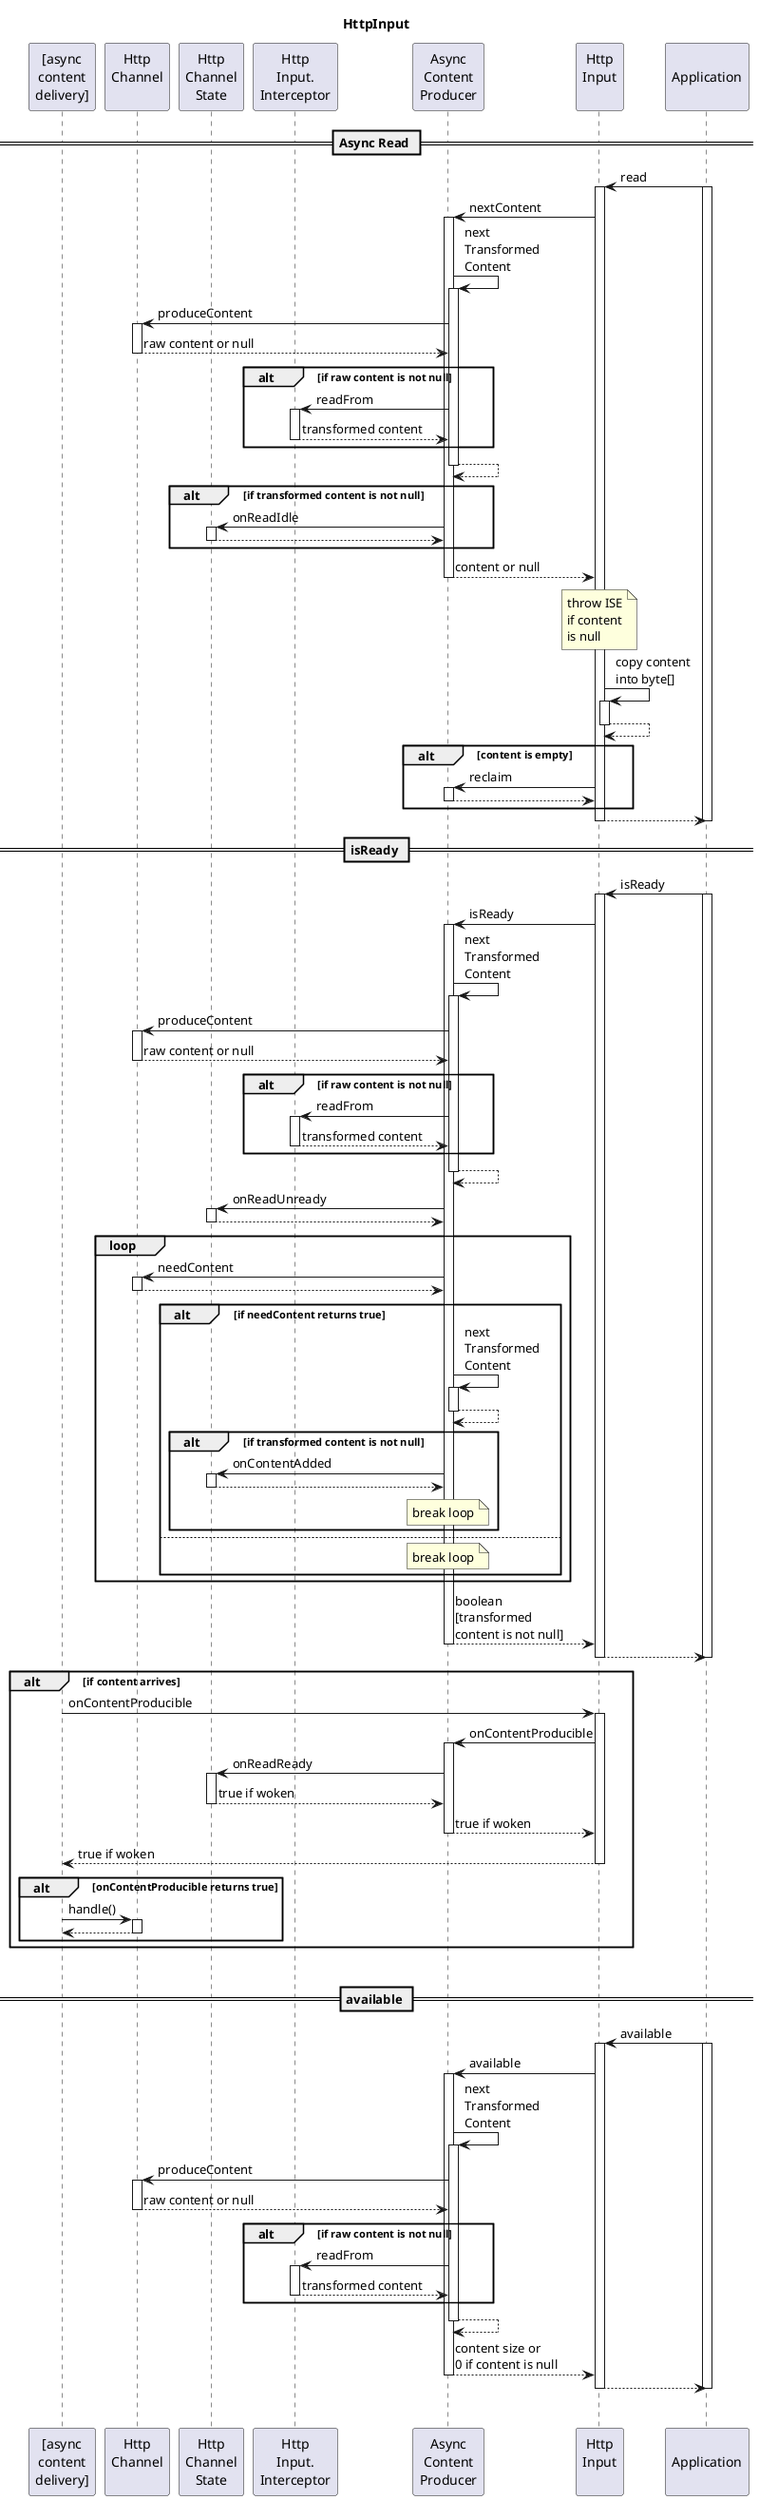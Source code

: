 @startuml
title "HttpInput"

participant AsyncContentDelivery as "[async\ncontent\ndelivery]"
participant HttpChannel as "Http\nChannel\n"
participant HttpChannelState as "Http\nChannel\nState"
participant HttpInputInterceptor as "Http\nInput.\nInterceptor"
participant AsyncContentProducer as "Async\nContent\nProducer"
participant HttpInput as "Http\nInput\n"
participant Application as "\nApplication\n"

autoactivate on

== Async Read ==

Application->HttpInput: read
activate Application
    HttpInput->AsyncContentProducer: nextContent
        AsyncContentProducer->AsyncContentProducer: next\nTransformed\nContent
            AsyncContentProducer->HttpChannel: produceContent
            return raw content or null
            alt if raw content is not null
                AsyncContentProducer->HttpInputInterceptor: readFrom
                return transformed content
            end 
        return
        alt if transformed content is not null
            AsyncContentProducer->HttpChannelState: onReadIdle
            return
        end
    return content or null
    note over HttpInput
        throw ISE
        if content
        is null
    end note
    HttpInput->HttpInput: copy content\ninto byte[]
    return
    alt content is empty
        HttpInput->AsyncContentProducer: reclaim
        return
    end
return
deactivate Application

== isReady ==

Application->HttpInput: isReady
activate Application
    HttpInput->AsyncContentProducer: isReady
        AsyncContentProducer->AsyncContentProducer: next\nTransformed\nContent
            AsyncContentProducer->HttpChannel: produceContent
            return raw content or null
            alt if raw content is not null
                AsyncContentProducer->HttpInputInterceptor: readFrom
                return transformed content
            end 
        return
            AsyncContentProducer->HttpChannelState: onReadUnready
            return
        loop
            AsyncContentProducer->HttpChannel: needContent
            return
            alt if needContent returns true
                AsyncContentProducer->AsyncContentProducer: next\nTransformed\nContent
                return
                alt if transformed content is not null
                    AsyncContentProducer->HttpChannelState: onContentAdded
                    return
                    note over AsyncContentProducer
                        break loop
                    end note
                end
            else
                    note over AsyncContentProducer
                        break loop
                    end note
            end
        end
    return boolean\n[transformed\ncontent is not null]
return
deactivate Application

alt if content arrives
    AsyncContentDelivery->HttpInput: onContentProducible
        HttpInput->AsyncContentProducer: onContentProducible
            AsyncContentProducer->HttpChannelState: onReadReady
            return true if woken
        return true if woken
    return true if woken
    alt onContentProducible returns true
        AsyncContentDelivery->HttpChannel: handle()
        return
    end
end

|||

== available ==

Application->HttpInput: available
activate Application
    HttpInput->AsyncContentProducer: available
        AsyncContentProducer->AsyncContentProducer: next\nTransformed\nContent
            AsyncContentProducer->HttpChannel: produceContent
            return raw content or null
            alt if raw content is not null
                AsyncContentProducer->HttpInputInterceptor: readFrom
                return transformed content
            end 
        return
    return content size or\n0 if content is null
return
deactivate Application

|||
@enduml
